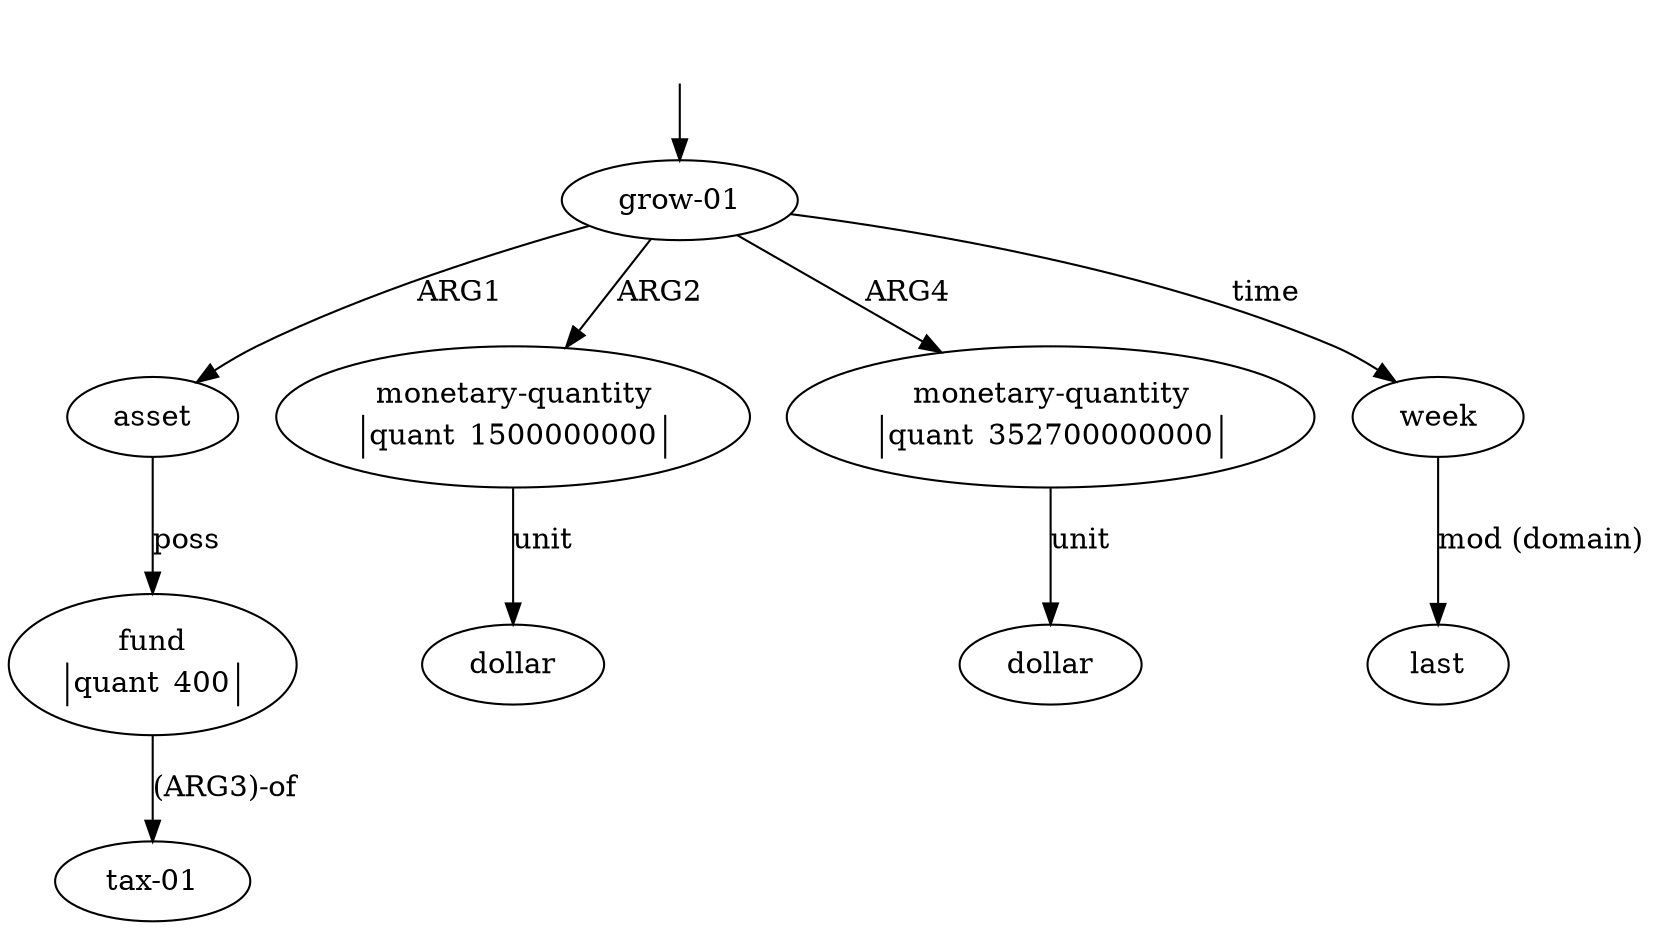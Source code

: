 digraph "20004011" {
  top [ style=invis ];
  top -> 0;
  0 [ label=<<table align="center" border="0" cellspacing="0"><tr><td colspan="2">grow-01</td></tr></table>> ];
  1 [ label=<<table align="center" border="0" cellspacing="0"><tr><td colspan="2">asset</td></tr></table>> ];
  2 [ label=<<table align="center" border="0" cellspacing="0"><tr><td colspan="2">fund</td></tr><tr><td sides="l" border="1" align="left">quant</td><td sides="r" border="1" align="left">400</td></tr></table>> ];
  3 [ label=<<table align="center" border="0" cellspacing="0"><tr><td colspan="2">tax-01</td></tr></table>> ];
  4 [ label=<<table align="center" border="0" cellspacing="0"><tr><td colspan="2">monetary-quantity</td></tr><tr><td sides="l" border="1" align="left">quant</td><td sides="r" border="1" align="left">1500000000</td></tr></table>> ];
  5 [ label=<<table align="center" border="0" cellspacing="0"><tr><td colspan="2">dollar</td></tr></table>> ];
  6 [ label=<<table align="center" border="0" cellspacing="0"><tr><td colspan="2">monetary-quantity</td></tr><tr><td sides="l" border="1" align="left">quant</td><td sides="r" border="1" align="left">352700000000</td></tr></table>> ];
  7 [ label=<<table align="center" border="0" cellspacing="0"><tr><td colspan="2">dollar</td></tr></table>> ];
  8 [ label=<<table align="center" border="0" cellspacing="0"><tr><td colspan="2">week</td></tr></table>> ];
  9 [ label=<<table align="center" border="0" cellspacing="0"><tr><td colspan="2">last</td></tr></table>> ];
  0 -> 4 [ label="ARG2" ];
  4 -> 5 [ label="unit" ];
  1 -> 2 [ label="poss" ];
  2 -> 3 [ label="(ARG3)-of" ];
  0 -> 6 [ label="ARG4" ];
  0 -> 8 [ label="time" ];
  0 -> 1 [ label="ARG1" ];
  8 -> 9 [ label="mod (domain)" ];
  6 -> 7 [ label="unit" ];
}

